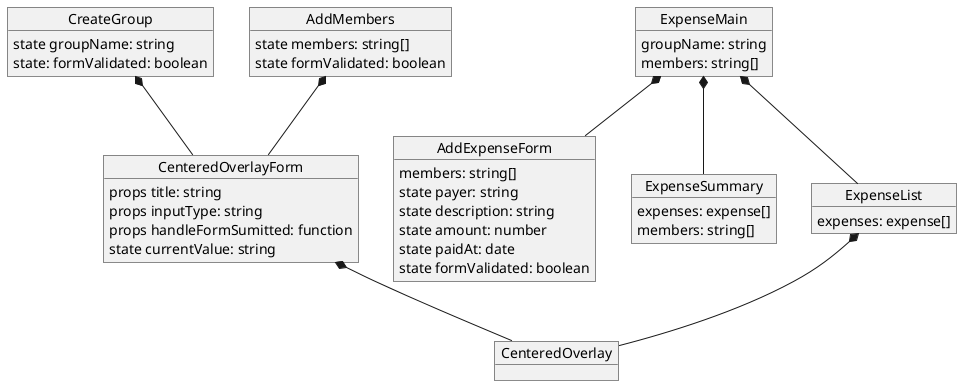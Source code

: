 @startuml

object CreateGroup {
  state groupName: string
  state: formValidated: boolean

}
object AddMembers {
  state members: string[]
  state formValidated: boolean
}
object ExpenseMain {
  groupName: string
  members: string[]
}

object CenteredOverlay
object CenteredOverlayForm {
  props title: string
  props inputType: string
  props handleFormSumitted: function

  state currentValue: string
}


object AddExpenseForm {
  members: string[]

  state payer: string
  state description: string
  state amount: number
  state paidAt: date
  state formValidated: boolean
}
object ExpenseSummary {
  expenses: expense[]
  members: string[]
}
object ExpenseList {
  expenses: expense[]

}


CreateGroup *-- CenteredOverlayForm
AddMembers *-- CenteredOverlayForm
CenteredOverlayForm *-- CenteredOverlay

ExpenseMain *-- AddExpenseForm
ExpenseMain *-- ExpenseSummary
ExpenseMain *-- ExpenseList

ExpenseList *-- CenteredOverlay

@enduml